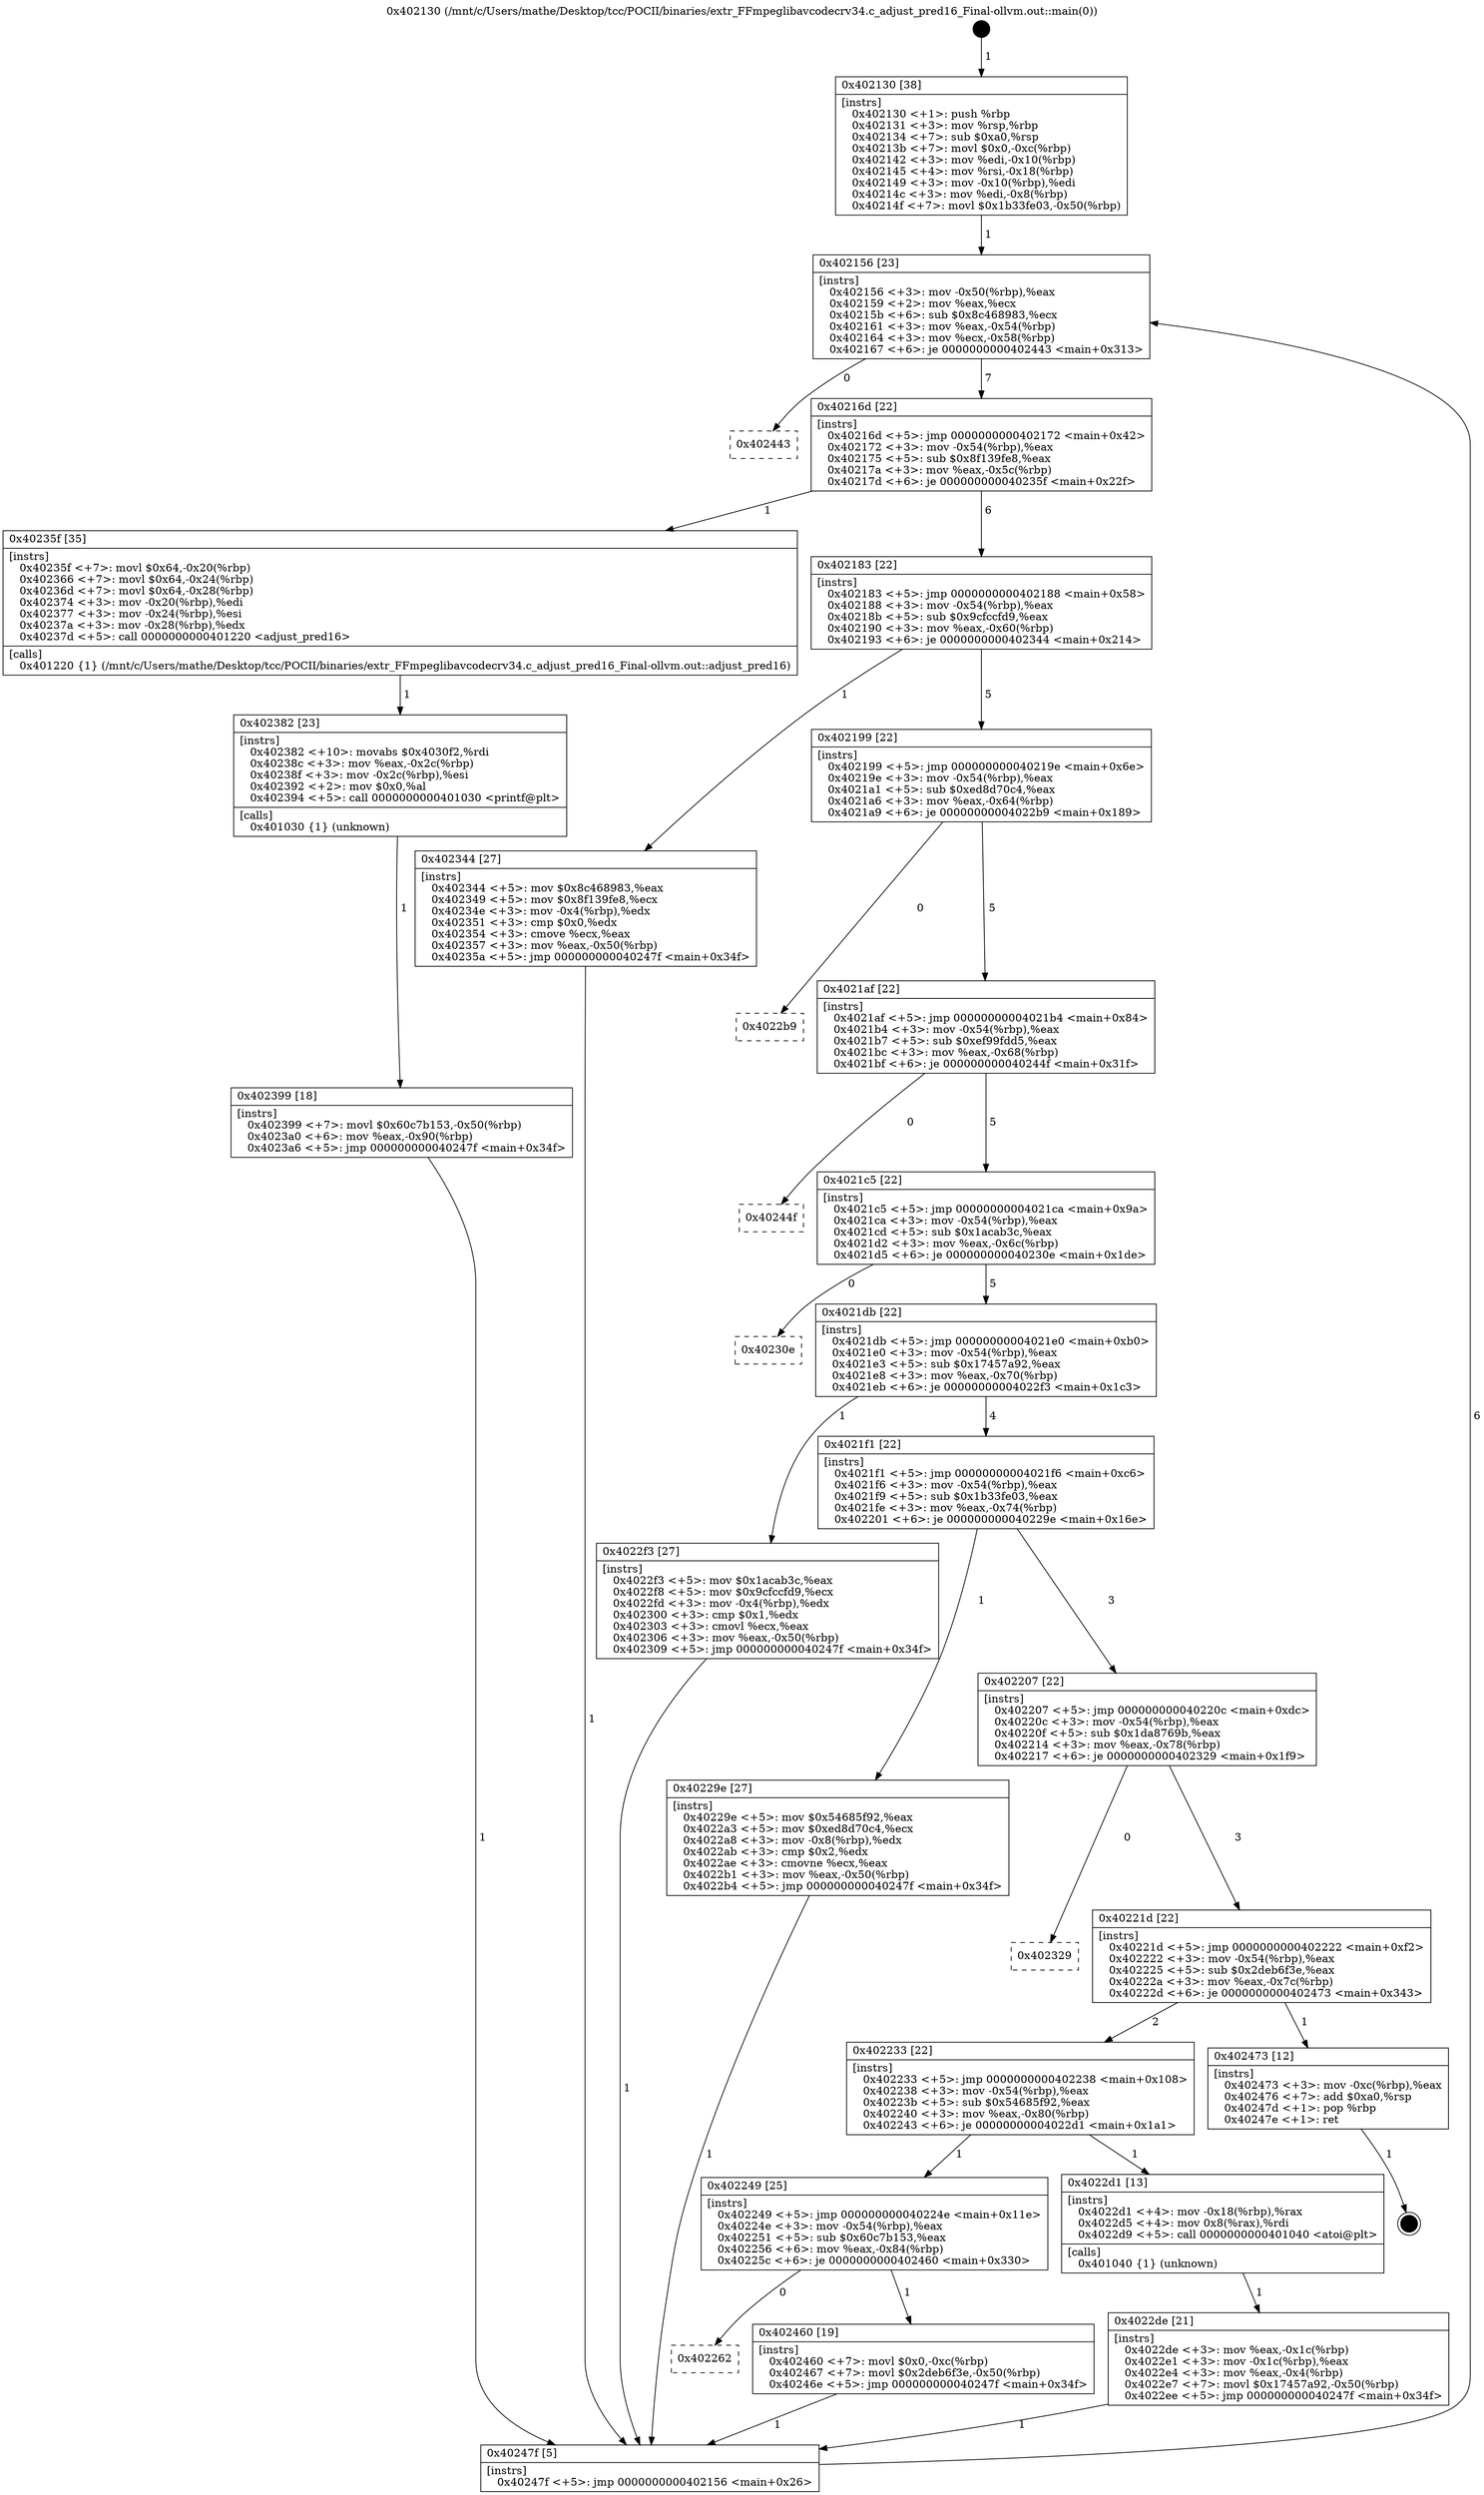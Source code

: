 digraph "0x402130" {
  label = "0x402130 (/mnt/c/Users/mathe/Desktop/tcc/POCII/binaries/extr_FFmpeglibavcodecrv34.c_adjust_pred16_Final-ollvm.out::main(0))"
  labelloc = "t"
  node[shape=record]

  Entry [label="",width=0.3,height=0.3,shape=circle,fillcolor=black,style=filled]
  "0x402156" [label="{
     0x402156 [23]\l
     | [instrs]\l
     &nbsp;&nbsp;0x402156 \<+3\>: mov -0x50(%rbp),%eax\l
     &nbsp;&nbsp;0x402159 \<+2\>: mov %eax,%ecx\l
     &nbsp;&nbsp;0x40215b \<+6\>: sub $0x8c468983,%ecx\l
     &nbsp;&nbsp;0x402161 \<+3\>: mov %eax,-0x54(%rbp)\l
     &nbsp;&nbsp;0x402164 \<+3\>: mov %ecx,-0x58(%rbp)\l
     &nbsp;&nbsp;0x402167 \<+6\>: je 0000000000402443 \<main+0x313\>\l
  }"]
  "0x402443" [label="{
     0x402443\l
  }", style=dashed]
  "0x40216d" [label="{
     0x40216d [22]\l
     | [instrs]\l
     &nbsp;&nbsp;0x40216d \<+5\>: jmp 0000000000402172 \<main+0x42\>\l
     &nbsp;&nbsp;0x402172 \<+3\>: mov -0x54(%rbp),%eax\l
     &nbsp;&nbsp;0x402175 \<+5\>: sub $0x8f139fe8,%eax\l
     &nbsp;&nbsp;0x40217a \<+3\>: mov %eax,-0x5c(%rbp)\l
     &nbsp;&nbsp;0x40217d \<+6\>: je 000000000040235f \<main+0x22f\>\l
  }"]
  Exit [label="",width=0.3,height=0.3,shape=circle,fillcolor=black,style=filled,peripheries=2]
  "0x40235f" [label="{
     0x40235f [35]\l
     | [instrs]\l
     &nbsp;&nbsp;0x40235f \<+7\>: movl $0x64,-0x20(%rbp)\l
     &nbsp;&nbsp;0x402366 \<+7\>: movl $0x64,-0x24(%rbp)\l
     &nbsp;&nbsp;0x40236d \<+7\>: movl $0x64,-0x28(%rbp)\l
     &nbsp;&nbsp;0x402374 \<+3\>: mov -0x20(%rbp),%edi\l
     &nbsp;&nbsp;0x402377 \<+3\>: mov -0x24(%rbp),%esi\l
     &nbsp;&nbsp;0x40237a \<+3\>: mov -0x28(%rbp),%edx\l
     &nbsp;&nbsp;0x40237d \<+5\>: call 0000000000401220 \<adjust_pred16\>\l
     | [calls]\l
     &nbsp;&nbsp;0x401220 \{1\} (/mnt/c/Users/mathe/Desktop/tcc/POCII/binaries/extr_FFmpeglibavcodecrv34.c_adjust_pred16_Final-ollvm.out::adjust_pred16)\l
  }"]
  "0x402183" [label="{
     0x402183 [22]\l
     | [instrs]\l
     &nbsp;&nbsp;0x402183 \<+5\>: jmp 0000000000402188 \<main+0x58\>\l
     &nbsp;&nbsp;0x402188 \<+3\>: mov -0x54(%rbp),%eax\l
     &nbsp;&nbsp;0x40218b \<+5\>: sub $0x9cfccfd9,%eax\l
     &nbsp;&nbsp;0x402190 \<+3\>: mov %eax,-0x60(%rbp)\l
     &nbsp;&nbsp;0x402193 \<+6\>: je 0000000000402344 \<main+0x214\>\l
  }"]
  "0x402262" [label="{
     0x402262\l
  }", style=dashed]
  "0x402344" [label="{
     0x402344 [27]\l
     | [instrs]\l
     &nbsp;&nbsp;0x402344 \<+5\>: mov $0x8c468983,%eax\l
     &nbsp;&nbsp;0x402349 \<+5\>: mov $0x8f139fe8,%ecx\l
     &nbsp;&nbsp;0x40234e \<+3\>: mov -0x4(%rbp),%edx\l
     &nbsp;&nbsp;0x402351 \<+3\>: cmp $0x0,%edx\l
     &nbsp;&nbsp;0x402354 \<+3\>: cmove %ecx,%eax\l
     &nbsp;&nbsp;0x402357 \<+3\>: mov %eax,-0x50(%rbp)\l
     &nbsp;&nbsp;0x40235a \<+5\>: jmp 000000000040247f \<main+0x34f\>\l
  }"]
  "0x402199" [label="{
     0x402199 [22]\l
     | [instrs]\l
     &nbsp;&nbsp;0x402199 \<+5\>: jmp 000000000040219e \<main+0x6e\>\l
     &nbsp;&nbsp;0x40219e \<+3\>: mov -0x54(%rbp),%eax\l
     &nbsp;&nbsp;0x4021a1 \<+5\>: sub $0xed8d70c4,%eax\l
     &nbsp;&nbsp;0x4021a6 \<+3\>: mov %eax,-0x64(%rbp)\l
     &nbsp;&nbsp;0x4021a9 \<+6\>: je 00000000004022b9 \<main+0x189\>\l
  }"]
  "0x402460" [label="{
     0x402460 [19]\l
     | [instrs]\l
     &nbsp;&nbsp;0x402460 \<+7\>: movl $0x0,-0xc(%rbp)\l
     &nbsp;&nbsp;0x402467 \<+7\>: movl $0x2deb6f3e,-0x50(%rbp)\l
     &nbsp;&nbsp;0x40246e \<+5\>: jmp 000000000040247f \<main+0x34f\>\l
  }"]
  "0x4022b9" [label="{
     0x4022b9\l
  }", style=dashed]
  "0x4021af" [label="{
     0x4021af [22]\l
     | [instrs]\l
     &nbsp;&nbsp;0x4021af \<+5\>: jmp 00000000004021b4 \<main+0x84\>\l
     &nbsp;&nbsp;0x4021b4 \<+3\>: mov -0x54(%rbp),%eax\l
     &nbsp;&nbsp;0x4021b7 \<+5\>: sub $0xef99fdd5,%eax\l
     &nbsp;&nbsp;0x4021bc \<+3\>: mov %eax,-0x68(%rbp)\l
     &nbsp;&nbsp;0x4021bf \<+6\>: je 000000000040244f \<main+0x31f\>\l
  }"]
  "0x402399" [label="{
     0x402399 [18]\l
     | [instrs]\l
     &nbsp;&nbsp;0x402399 \<+7\>: movl $0x60c7b153,-0x50(%rbp)\l
     &nbsp;&nbsp;0x4023a0 \<+6\>: mov %eax,-0x90(%rbp)\l
     &nbsp;&nbsp;0x4023a6 \<+5\>: jmp 000000000040247f \<main+0x34f\>\l
  }"]
  "0x40244f" [label="{
     0x40244f\l
  }", style=dashed]
  "0x4021c5" [label="{
     0x4021c5 [22]\l
     | [instrs]\l
     &nbsp;&nbsp;0x4021c5 \<+5\>: jmp 00000000004021ca \<main+0x9a\>\l
     &nbsp;&nbsp;0x4021ca \<+3\>: mov -0x54(%rbp),%eax\l
     &nbsp;&nbsp;0x4021cd \<+5\>: sub $0x1acab3c,%eax\l
     &nbsp;&nbsp;0x4021d2 \<+3\>: mov %eax,-0x6c(%rbp)\l
     &nbsp;&nbsp;0x4021d5 \<+6\>: je 000000000040230e \<main+0x1de\>\l
  }"]
  "0x402382" [label="{
     0x402382 [23]\l
     | [instrs]\l
     &nbsp;&nbsp;0x402382 \<+10\>: movabs $0x4030f2,%rdi\l
     &nbsp;&nbsp;0x40238c \<+3\>: mov %eax,-0x2c(%rbp)\l
     &nbsp;&nbsp;0x40238f \<+3\>: mov -0x2c(%rbp),%esi\l
     &nbsp;&nbsp;0x402392 \<+2\>: mov $0x0,%al\l
     &nbsp;&nbsp;0x402394 \<+5\>: call 0000000000401030 \<printf@plt\>\l
     | [calls]\l
     &nbsp;&nbsp;0x401030 \{1\} (unknown)\l
  }"]
  "0x40230e" [label="{
     0x40230e\l
  }", style=dashed]
  "0x4021db" [label="{
     0x4021db [22]\l
     | [instrs]\l
     &nbsp;&nbsp;0x4021db \<+5\>: jmp 00000000004021e0 \<main+0xb0\>\l
     &nbsp;&nbsp;0x4021e0 \<+3\>: mov -0x54(%rbp),%eax\l
     &nbsp;&nbsp;0x4021e3 \<+5\>: sub $0x17457a92,%eax\l
     &nbsp;&nbsp;0x4021e8 \<+3\>: mov %eax,-0x70(%rbp)\l
     &nbsp;&nbsp;0x4021eb \<+6\>: je 00000000004022f3 \<main+0x1c3\>\l
  }"]
  "0x4022de" [label="{
     0x4022de [21]\l
     | [instrs]\l
     &nbsp;&nbsp;0x4022de \<+3\>: mov %eax,-0x1c(%rbp)\l
     &nbsp;&nbsp;0x4022e1 \<+3\>: mov -0x1c(%rbp),%eax\l
     &nbsp;&nbsp;0x4022e4 \<+3\>: mov %eax,-0x4(%rbp)\l
     &nbsp;&nbsp;0x4022e7 \<+7\>: movl $0x17457a92,-0x50(%rbp)\l
     &nbsp;&nbsp;0x4022ee \<+5\>: jmp 000000000040247f \<main+0x34f\>\l
  }"]
  "0x4022f3" [label="{
     0x4022f3 [27]\l
     | [instrs]\l
     &nbsp;&nbsp;0x4022f3 \<+5\>: mov $0x1acab3c,%eax\l
     &nbsp;&nbsp;0x4022f8 \<+5\>: mov $0x9cfccfd9,%ecx\l
     &nbsp;&nbsp;0x4022fd \<+3\>: mov -0x4(%rbp),%edx\l
     &nbsp;&nbsp;0x402300 \<+3\>: cmp $0x1,%edx\l
     &nbsp;&nbsp;0x402303 \<+3\>: cmovl %ecx,%eax\l
     &nbsp;&nbsp;0x402306 \<+3\>: mov %eax,-0x50(%rbp)\l
     &nbsp;&nbsp;0x402309 \<+5\>: jmp 000000000040247f \<main+0x34f\>\l
  }"]
  "0x4021f1" [label="{
     0x4021f1 [22]\l
     | [instrs]\l
     &nbsp;&nbsp;0x4021f1 \<+5\>: jmp 00000000004021f6 \<main+0xc6\>\l
     &nbsp;&nbsp;0x4021f6 \<+3\>: mov -0x54(%rbp),%eax\l
     &nbsp;&nbsp;0x4021f9 \<+5\>: sub $0x1b33fe03,%eax\l
     &nbsp;&nbsp;0x4021fe \<+3\>: mov %eax,-0x74(%rbp)\l
     &nbsp;&nbsp;0x402201 \<+6\>: je 000000000040229e \<main+0x16e\>\l
  }"]
  "0x402249" [label="{
     0x402249 [25]\l
     | [instrs]\l
     &nbsp;&nbsp;0x402249 \<+5\>: jmp 000000000040224e \<main+0x11e\>\l
     &nbsp;&nbsp;0x40224e \<+3\>: mov -0x54(%rbp),%eax\l
     &nbsp;&nbsp;0x402251 \<+5\>: sub $0x60c7b153,%eax\l
     &nbsp;&nbsp;0x402256 \<+6\>: mov %eax,-0x84(%rbp)\l
     &nbsp;&nbsp;0x40225c \<+6\>: je 0000000000402460 \<main+0x330\>\l
  }"]
  "0x40229e" [label="{
     0x40229e [27]\l
     | [instrs]\l
     &nbsp;&nbsp;0x40229e \<+5\>: mov $0x54685f92,%eax\l
     &nbsp;&nbsp;0x4022a3 \<+5\>: mov $0xed8d70c4,%ecx\l
     &nbsp;&nbsp;0x4022a8 \<+3\>: mov -0x8(%rbp),%edx\l
     &nbsp;&nbsp;0x4022ab \<+3\>: cmp $0x2,%edx\l
     &nbsp;&nbsp;0x4022ae \<+3\>: cmovne %ecx,%eax\l
     &nbsp;&nbsp;0x4022b1 \<+3\>: mov %eax,-0x50(%rbp)\l
     &nbsp;&nbsp;0x4022b4 \<+5\>: jmp 000000000040247f \<main+0x34f\>\l
  }"]
  "0x402207" [label="{
     0x402207 [22]\l
     | [instrs]\l
     &nbsp;&nbsp;0x402207 \<+5\>: jmp 000000000040220c \<main+0xdc\>\l
     &nbsp;&nbsp;0x40220c \<+3\>: mov -0x54(%rbp),%eax\l
     &nbsp;&nbsp;0x40220f \<+5\>: sub $0x1da8769b,%eax\l
     &nbsp;&nbsp;0x402214 \<+3\>: mov %eax,-0x78(%rbp)\l
     &nbsp;&nbsp;0x402217 \<+6\>: je 0000000000402329 \<main+0x1f9\>\l
  }"]
  "0x40247f" [label="{
     0x40247f [5]\l
     | [instrs]\l
     &nbsp;&nbsp;0x40247f \<+5\>: jmp 0000000000402156 \<main+0x26\>\l
  }"]
  "0x402130" [label="{
     0x402130 [38]\l
     | [instrs]\l
     &nbsp;&nbsp;0x402130 \<+1\>: push %rbp\l
     &nbsp;&nbsp;0x402131 \<+3\>: mov %rsp,%rbp\l
     &nbsp;&nbsp;0x402134 \<+7\>: sub $0xa0,%rsp\l
     &nbsp;&nbsp;0x40213b \<+7\>: movl $0x0,-0xc(%rbp)\l
     &nbsp;&nbsp;0x402142 \<+3\>: mov %edi,-0x10(%rbp)\l
     &nbsp;&nbsp;0x402145 \<+4\>: mov %rsi,-0x18(%rbp)\l
     &nbsp;&nbsp;0x402149 \<+3\>: mov -0x10(%rbp),%edi\l
     &nbsp;&nbsp;0x40214c \<+3\>: mov %edi,-0x8(%rbp)\l
     &nbsp;&nbsp;0x40214f \<+7\>: movl $0x1b33fe03,-0x50(%rbp)\l
  }"]
  "0x4022d1" [label="{
     0x4022d1 [13]\l
     | [instrs]\l
     &nbsp;&nbsp;0x4022d1 \<+4\>: mov -0x18(%rbp),%rax\l
     &nbsp;&nbsp;0x4022d5 \<+4\>: mov 0x8(%rax),%rdi\l
     &nbsp;&nbsp;0x4022d9 \<+5\>: call 0000000000401040 \<atoi@plt\>\l
     | [calls]\l
     &nbsp;&nbsp;0x401040 \{1\} (unknown)\l
  }"]
  "0x402329" [label="{
     0x402329\l
  }", style=dashed]
  "0x40221d" [label="{
     0x40221d [22]\l
     | [instrs]\l
     &nbsp;&nbsp;0x40221d \<+5\>: jmp 0000000000402222 \<main+0xf2\>\l
     &nbsp;&nbsp;0x402222 \<+3\>: mov -0x54(%rbp),%eax\l
     &nbsp;&nbsp;0x402225 \<+5\>: sub $0x2deb6f3e,%eax\l
     &nbsp;&nbsp;0x40222a \<+3\>: mov %eax,-0x7c(%rbp)\l
     &nbsp;&nbsp;0x40222d \<+6\>: je 0000000000402473 \<main+0x343\>\l
  }"]
  "0x402233" [label="{
     0x402233 [22]\l
     | [instrs]\l
     &nbsp;&nbsp;0x402233 \<+5\>: jmp 0000000000402238 \<main+0x108\>\l
     &nbsp;&nbsp;0x402238 \<+3\>: mov -0x54(%rbp),%eax\l
     &nbsp;&nbsp;0x40223b \<+5\>: sub $0x54685f92,%eax\l
     &nbsp;&nbsp;0x402240 \<+3\>: mov %eax,-0x80(%rbp)\l
     &nbsp;&nbsp;0x402243 \<+6\>: je 00000000004022d1 \<main+0x1a1\>\l
  }"]
  "0x402473" [label="{
     0x402473 [12]\l
     | [instrs]\l
     &nbsp;&nbsp;0x402473 \<+3\>: mov -0xc(%rbp),%eax\l
     &nbsp;&nbsp;0x402476 \<+7\>: add $0xa0,%rsp\l
     &nbsp;&nbsp;0x40247d \<+1\>: pop %rbp\l
     &nbsp;&nbsp;0x40247e \<+1\>: ret\l
  }"]
  Entry -> "0x402130" [label=" 1"]
  "0x402156" -> "0x402443" [label=" 0"]
  "0x402156" -> "0x40216d" [label=" 7"]
  "0x402473" -> Exit [label=" 1"]
  "0x40216d" -> "0x40235f" [label=" 1"]
  "0x40216d" -> "0x402183" [label=" 6"]
  "0x402460" -> "0x40247f" [label=" 1"]
  "0x402183" -> "0x402344" [label=" 1"]
  "0x402183" -> "0x402199" [label=" 5"]
  "0x402249" -> "0x402262" [label=" 0"]
  "0x402199" -> "0x4022b9" [label=" 0"]
  "0x402199" -> "0x4021af" [label=" 5"]
  "0x402249" -> "0x402460" [label=" 1"]
  "0x4021af" -> "0x40244f" [label=" 0"]
  "0x4021af" -> "0x4021c5" [label=" 5"]
  "0x402399" -> "0x40247f" [label=" 1"]
  "0x4021c5" -> "0x40230e" [label=" 0"]
  "0x4021c5" -> "0x4021db" [label=" 5"]
  "0x402382" -> "0x402399" [label=" 1"]
  "0x4021db" -> "0x4022f3" [label=" 1"]
  "0x4021db" -> "0x4021f1" [label=" 4"]
  "0x40235f" -> "0x402382" [label=" 1"]
  "0x4021f1" -> "0x40229e" [label=" 1"]
  "0x4021f1" -> "0x402207" [label=" 3"]
  "0x40229e" -> "0x40247f" [label=" 1"]
  "0x402130" -> "0x402156" [label=" 1"]
  "0x40247f" -> "0x402156" [label=" 6"]
  "0x402344" -> "0x40247f" [label=" 1"]
  "0x402207" -> "0x402329" [label=" 0"]
  "0x402207" -> "0x40221d" [label=" 3"]
  "0x4022f3" -> "0x40247f" [label=" 1"]
  "0x40221d" -> "0x402473" [label=" 1"]
  "0x40221d" -> "0x402233" [label=" 2"]
  "0x4022de" -> "0x40247f" [label=" 1"]
  "0x402233" -> "0x4022d1" [label=" 1"]
  "0x402233" -> "0x402249" [label=" 1"]
  "0x4022d1" -> "0x4022de" [label=" 1"]
}

